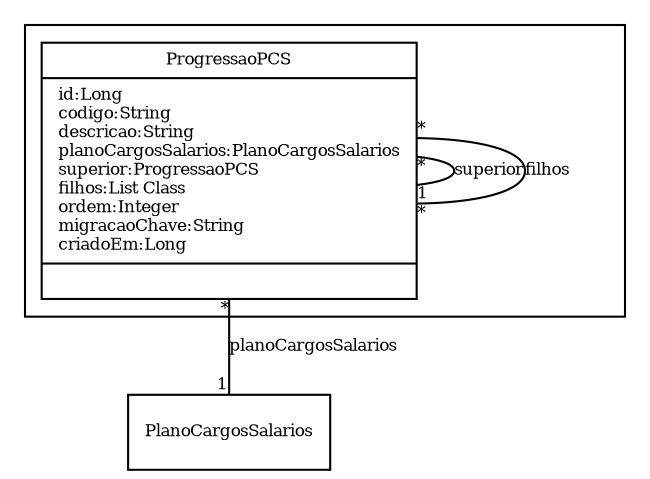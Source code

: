 digraph G{
fontname = "Times-Roman"
fontsize = 8

node [
        fontname = "Times-Roman"
        fontsize = 8
        shape = "record"
]

edge [
        fontname = "Times-Roman"
        fontsize = 8
]

subgraph clusterPROGRESSAO_PCCR
{
ProgressaoPCS [label = "{ProgressaoPCS|id:Long\lcodigo:String\ldescricao:String\lplanoCargosSalarios:PlanoCargosSalarios\lsuperior:ProgressaoPCS\lfilhos:List Class\lordem:Integer\lmigracaoChave:String\lcriadoEm:Long\l|\l}"]
}
edge [arrowhead = "none" headlabel = "1" taillabel = "*"] ProgressaoPCS -> PlanoCargosSalarios [label = "planoCargosSalarios"]
edge [arrowhead = "none" headlabel = "1" taillabel = "*"] ProgressaoPCS -> ProgressaoPCS [label = "superior"]
edge [arrowhead = "none" headlabel = "*" taillabel = "*"] ProgressaoPCS -> ProgressaoPCS [label = "filhos"]
}
